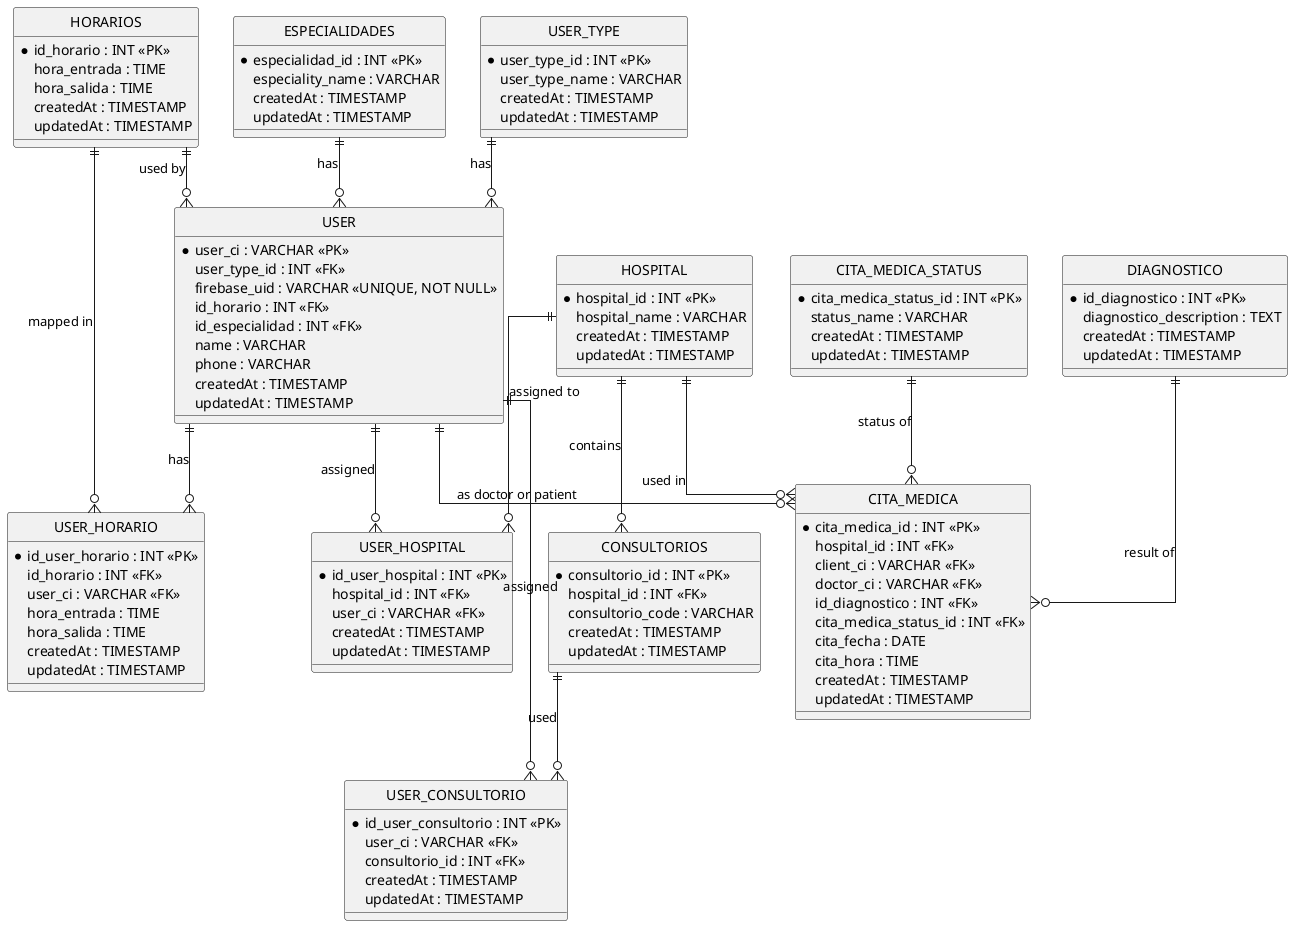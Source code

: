 @startuml
hide circle
skinparam linetype ortho

entity USER_TYPE {
  *user_type_id : INT <<PK>>
  user_type_name : VARCHAR
  createdAt : TIMESTAMP
  updatedAt : TIMESTAMP
}

entity USER {
  *user_ci : VARCHAR <<PK>>
  user_type_id : INT <<FK>>
  firebase_uid : VARCHAR <<UNIQUE, NOT NULL>>
  id_horario : INT <<FK>>
  id_especialidad : INT <<FK>>
  name : VARCHAR
  phone : VARCHAR
  createdAt : TIMESTAMP
  updatedAt : TIMESTAMP
}

entity HORARIOS {
  *id_horario : INT <<PK>>
  hora_entrada : TIME
  hora_salida : TIME
  createdAt : TIMESTAMP
  updatedAt : TIMESTAMP
}

entity USER_HORARIO {
  *id_user_horario : INT <<PK>>
  id_horario : INT <<FK>>
  user_ci : VARCHAR <<FK>>
  hora_entrada : TIME
  hora_salida : TIME
  createdAt : TIMESTAMP
  updatedAt : TIMESTAMP
}

entity ESPECIALIDADES {
  *especialidad_id : INT <<PK>>
  especiality_name : VARCHAR
  createdAt : TIMESTAMP
  updatedAt : TIMESTAMP
}

entity HOSPITAL {
  *hospital_id : INT <<PK>>
  hospital_name : VARCHAR
  createdAt : TIMESTAMP
  updatedAt : TIMESTAMP
}

entity USER_HOSPITAL {
  *id_user_hospital : INT <<PK>>
  hospital_id : INT <<FK>>
  user_ci : VARCHAR <<FK>>
  createdAt : TIMESTAMP
  updatedAt : TIMESTAMP
}

entity CONSULTORIOS {
  *consultorio_id : INT <<PK>>
  hospital_id : INT <<FK>>
  consultorio_code : VARCHAR
  createdAt : TIMESTAMP
  updatedAt : TIMESTAMP
}

entity USER_CONSULTORIO {
  *id_user_consultorio : INT <<PK>>
  user_ci : VARCHAR <<FK>>
  consultorio_id : INT <<FK>>
  createdAt : TIMESTAMP
  updatedAt : TIMESTAMP
}

entity DIAGNOSTICO {
  *id_diagnostico : INT <<PK>>
  diagnostico_description : TEXT
  createdAt : TIMESTAMP
  updatedAt : TIMESTAMP
}

entity CITA_MEDICA_STATUS {
  *cita_medica_status_id : INT <<PK>>
  status_name : VARCHAR
  createdAt : TIMESTAMP
  updatedAt : TIMESTAMP
}

entity CITA_MEDICA {
  *cita_medica_id : INT <<PK>>
  hospital_id : INT <<FK>>
  client_ci : VARCHAR <<FK>>
  doctor_ci : VARCHAR <<FK>>
  id_diagnostico : INT <<FK>>
  cita_medica_status_id : INT <<FK>>
  cita_fecha : DATE
  cita_hora : TIME
  createdAt : TIMESTAMP
  updatedAt : TIMESTAMP
}

' Relaciones
USER_TYPE ||--o{ USER : "has"
HORARIOS ||--o{ USER : "used by"
HORARIOS ||--o{ USER_HORARIO : "mapped in"
USER ||--o{ USER_HORARIO : "has"
ESPECIALIDADES ||--o{ USER : "has"
HOSPITAL ||--o{ USER_HOSPITAL : "assigned to"
USER ||--o{ USER_HOSPITAL : "assigned"
HOSPITAL ||--o{ CONSULTORIOS : "contains"
USER ||--o{ USER_CONSULTORIO : "assigned"
CONSULTORIOS ||--o{ USER_CONSULTORIO : "used"
USER ||--o{ CITA_MEDICA : "as doctor or patient"
HOSPITAL ||--o{ CITA_MEDICA : "used in"
DIAGNOSTICO ||--o{ CITA_MEDICA : "result of"
CITA_MEDICA_STATUS ||--o{ CITA_MEDICA : "status of"
@enduml

